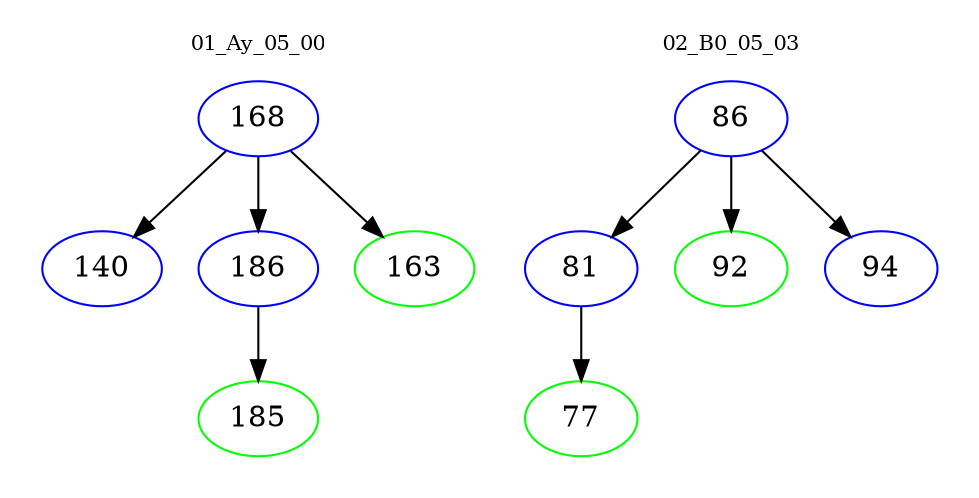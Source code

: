 digraph{
subgraph cluster_0 {
color = white
label = "01_Ay_05_00";
fontsize=10;
T0_168 [label="168", color="blue"]
T0_168 -> T0_140 [color="black"]
T0_140 [label="140", color="blue"]
T0_168 -> T0_186 [color="black"]
T0_186 [label="186", color="blue"]
T0_186 -> T0_185 [color="black"]
T0_185 [label="185", color="green"]
T0_168 -> T0_163 [color="black"]
T0_163 [label="163", color="green"]
}
subgraph cluster_1 {
color = white
label = "02_B0_05_03";
fontsize=10;
T1_86 [label="86", color="blue"]
T1_86 -> T1_81 [color="black"]
T1_81 [label="81", color="blue"]
T1_81 -> T1_77 [color="black"]
T1_77 [label="77", color="green"]
T1_86 -> T1_92 [color="black"]
T1_92 [label="92", color="green"]
T1_86 -> T1_94 [color="black"]
T1_94 [label="94", color="blue"]
}
}
